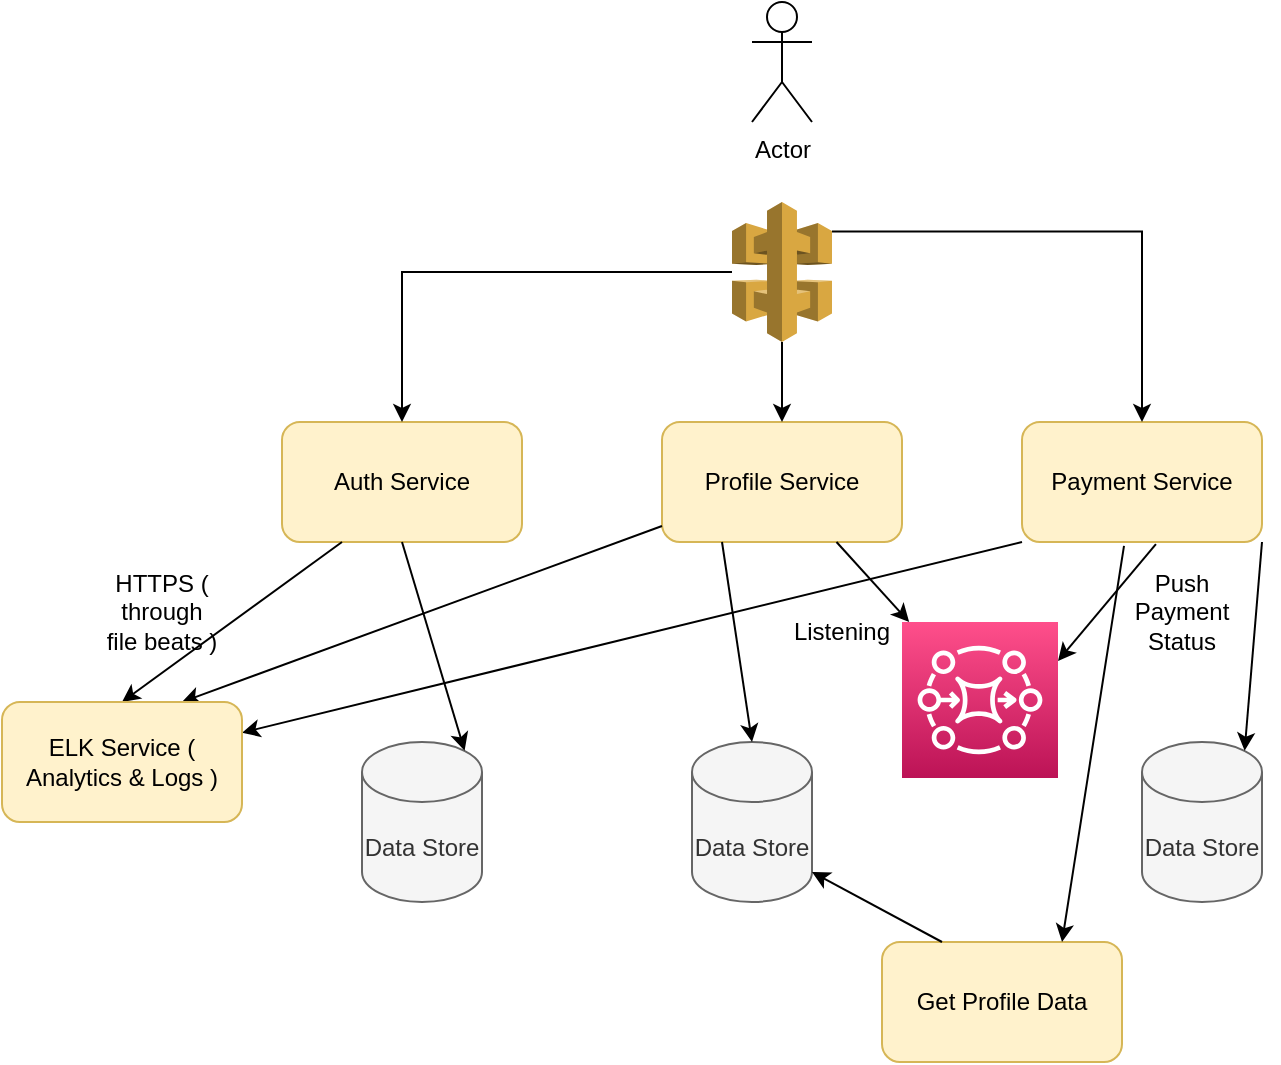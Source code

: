 <mxfile version="19.0.1" type="github"><diagram id="wOc8UIWkjOKJnS6ejds8" name="Page-1"><mxGraphModel dx="786" dy="1523" grid="1" gridSize="10" guides="1" tooltips="1" connect="1" arrows="1" fold="1" page="1" pageScale="1" pageWidth="850" pageHeight="1100" math="0" shadow="0"><root><mxCell id="0"/><mxCell id="1" parent="0"/><mxCell id="eX-RVW1_1B3NWXqgvJdq-2" value="Profile Service" style="rounded=1;whiteSpace=wrap;html=1;fillColor=#fff2cc;strokeColor=#d6b656;" vertex="1" parent="1"><mxGeometry x="430" y="90" width="120" height="60" as="geometry"/></mxCell><mxCell id="eX-RVW1_1B3NWXqgvJdq-3" value="Payment Service" style="rounded=1;whiteSpace=wrap;html=1;fillColor=#fff2cc;strokeColor=#d6b656;" vertex="1" parent="1"><mxGeometry x="610" y="90" width="120" height="60" as="geometry"/></mxCell><mxCell id="eX-RVW1_1B3NWXqgvJdq-4" value="Auth Service" style="rounded=1;whiteSpace=wrap;html=1;fillColor=#fff2cc;strokeColor=#d6b656;" vertex="1" parent="1"><mxGeometry x="240" y="90" width="120" height="60" as="geometry"/></mxCell><mxCell id="eX-RVW1_1B3NWXqgvJdq-5" value="Actor" style="shape=umlActor;verticalLabelPosition=bottom;verticalAlign=top;html=1;outlineConnect=0;" vertex="1" parent="1"><mxGeometry x="475" y="-120" width="30" height="60" as="geometry"/></mxCell><mxCell id="eX-RVW1_1B3NWXqgvJdq-6" value="" style="outlineConnect=0;dashed=0;verticalLabelPosition=bottom;verticalAlign=top;align=center;html=1;shape=mxgraph.aws3.api_gateway;fillColor=#D9A741;gradientColor=none;" vertex="1" parent="1"><mxGeometry x="465" y="-20" width="50" height="70" as="geometry"/></mxCell><mxCell id="eX-RVW1_1B3NWXqgvJdq-7" value="" style="endArrow=classic;html=1;rounded=0;entryX=0.5;entryY=0;entryDx=0;entryDy=0;edgeStyle=orthogonalEdgeStyle;" edge="1" parent="1" source="eX-RVW1_1B3NWXqgvJdq-6" target="eX-RVW1_1B3NWXqgvJdq-4"><mxGeometry width="50" height="50" relative="1" as="geometry"><mxPoint x="380" y="90" as="sourcePoint"/><mxPoint x="430" y="40" as="targetPoint"/></mxGeometry></mxCell><mxCell id="eX-RVW1_1B3NWXqgvJdq-9" value="" style="endArrow=classic;html=1;rounded=0;exitX=1;exitY=0.21;exitDx=0;exitDy=0;exitPerimeter=0;entryX=0.5;entryY=0;entryDx=0;entryDy=0;edgeStyle=orthogonalEdgeStyle;" edge="1" parent="1" source="eX-RVW1_1B3NWXqgvJdq-6" target="eX-RVW1_1B3NWXqgvJdq-3"><mxGeometry width="50" height="50" relative="1" as="geometry"><mxPoint x="380" y="90" as="sourcePoint"/><mxPoint x="430" y="40" as="targetPoint"/></mxGeometry></mxCell><mxCell id="eX-RVW1_1B3NWXqgvJdq-10" value="" style="endArrow=classic;html=1;rounded=0;exitX=0.5;exitY=1;exitDx=0;exitDy=0;exitPerimeter=0;entryX=0.5;entryY=0;entryDx=0;entryDy=0;" edge="1" parent="1" source="eX-RVW1_1B3NWXqgvJdq-6" target="eX-RVW1_1B3NWXqgvJdq-2"><mxGeometry width="50" height="50" relative="1" as="geometry"><mxPoint x="380" y="90" as="sourcePoint"/><mxPoint x="430" y="40" as="targetPoint"/></mxGeometry></mxCell><mxCell id="eX-RVW1_1B3NWXqgvJdq-11" value="" style="endArrow=classic;html=1;rounded=0;exitX=0.25;exitY=1;exitDx=0;exitDy=0;entryX=0.5;entryY=0;entryDx=0;entryDy=0;" edge="1" parent="1" source="eX-RVW1_1B3NWXqgvJdq-4" target="eX-RVW1_1B3NWXqgvJdq-20"><mxGeometry width="50" height="50" relative="1" as="geometry"><mxPoint x="380" y="180" as="sourcePoint"/><mxPoint x="150.04" y="230" as="targetPoint"/></mxGeometry></mxCell><mxCell id="eX-RVW1_1B3NWXqgvJdq-14" value="HTTPS ( through file beats )" style="text;html=1;strokeColor=none;fillColor=none;align=center;verticalAlign=middle;whiteSpace=wrap;rounded=0;" vertex="1" parent="1"><mxGeometry x="150" y="170" width="60" height="30" as="geometry"/></mxCell><mxCell id="eX-RVW1_1B3NWXqgvJdq-16" value="" style="endArrow=classic;html=1;rounded=0;entryX=0.75;entryY=0;entryDx=0;entryDy=0;" edge="1" parent="1" source="eX-RVW1_1B3NWXqgvJdq-2" target="eX-RVW1_1B3NWXqgvJdq-20"><mxGeometry width="50" height="50" relative="1" as="geometry"><mxPoint x="380" y="290" as="sourcePoint"/><mxPoint x="210" y="240" as="targetPoint"/></mxGeometry></mxCell><mxCell id="eX-RVW1_1B3NWXqgvJdq-17" value="" style="endArrow=classic;html=1;rounded=0;exitX=0;exitY=1;exitDx=0;exitDy=0;" edge="1" parent="1" source="eX-RVW1_1B3NWXqgvJdq-3" target="eX-RVW1_1B3NWXqgvJdq-20"><mxGeometry width="50" height="50" relative="1" as="geometry"><mxPoint x="380" y="290" as="sourcePoint"/><mxPoint x="220" y="245" as="targetPoint"/></mxGeometry></mxCell><mxCell id="eX-RVW1_1B3NWXqgvJdq-20" value="ELK Service ( Analytics &amp;amp; Logs )" style="rounded=1;whiteSpace=wrap;html=1;fillColor=#fff2cc;strokeColor=#d6b656;" vertex="1" parent="1"><mxGeometry x="100" y="230" width="120" height="60" as="geometry"/></mxCell><mxCell id="eX-RVW1_1B3NWXqgvJdq-21" value="" style="sketch=0;points=[[0,0,0],[0.25,0,0],[0.5,0,0],[0.75,0,0],[1,0,0],[0,1,0],[0.25,1,0],[0.5,1,0],[0.75,1,0],[1,1,0],[0,0.25,0],[0,0.5,0],[0,0.75,0],[1,0.25,0],[1,0.5,0],[1,0.75,0]];outlineConnect=0;fontColor=#232F3E;gradientColor=#FF4F8B;gradientDirection=north;fillColor=#BC1356;strokeColor=#ffffff;dashed=0;verticalLabelPosition=bottom;verticalAlign=top;align=center;html=1;fontSize=12;fontStyle=0;aspect=fixed;shape=mxgraph.aws4.resourceIcon;resIcon=mxgraph.aws4.mq;" vertex="1" parent="1"><mxGeometry x="550" y="190" width="78" height="78" as="geometry"/></mxCell><mxCell id="eX-RVW1_1B3NWXqgvJdq-22" value="" style="endArrow=classic;html=1;rounded=0;" edge="1" parent="1" source="eX-RVW1_1B3NWXqgvJdq-2" target="eX-RVW1_1B3NWXqgvJdq-21"><mxGeometry width="50" height="50" relative="1" as="geometry"><mxPoint x="380" y="210" as="sourcePoint"/><mxPoint x="430" y="160" as="targetPoint"/></mxGeometry></mxCell><mxCell id="eX-RVW1_1B3NWXqgvJdq-23" value="" style="endArrow=classic;html=1;rounded=0;exitX=0.558;exitY=1.017;exitDx=0;exitDy=0;exitPerimeter=0;entryX=1;entryY=0.25;entryDx=0;entryDy=0;entryPerimeter=0;" edge="1" parent="1" source="eX-RVW1_1B3NWXqgvJdq-3" target="eX-RVW1_1B3NWXqgvJdq-21"><mxGeometry width="50" height="50" relative="1" as="geometry"><mxPoint x="380" y="210" as="sourcePoint"/><mxPoint x="430" y="160" as="targetPoint"/></mxGeometry></mxCell><mxCell id="eX-RVW1_1B3NWXqgvJdq-24" value="Push Payment Status" style="text;html=1;strokeColor=none;fillColor=none;align=center;verticalAlign=middle;whiteSpace=wrap;rounded=0;" vertex="1" parent="1"><mxGeometry x="660" y="170" width="60" height="30" as="geometry"/></mxCell><mxCell id="eX-RVW1_1B3NWXqgvJdq-25" value="Listening" style="text;html=1;strokeColor=none;fillColor=none;align=center;verticalAlign=middle;whiteSpace=wrap;rounded=0;" vertex="1" parent="1"><mxGeometry x="490" y="180" width="60" height="30" as="geometry"/></mxCell><mxCell id="eX-RVW1_1B3NWXqgvJdq-26" value="Data Store" style="shape=cylinder3;whiteSpace=wrap;html=1;boundedLbl=1;backgroundOutline=1;size=15;fillColor=#f5f5f5;fontColor=#333333;strokeColor=#666666;" vertex="1" parent="1"><mxGeometry x="280" y="250" width="60" height="80" as="geometry"/></mxCell><mxCell id="eX-RVW1_1B3NWXqgvJdq-27" value="Data Store" style="shape=cylinder3;whiteSpace=wrap;html=1;boundedLbl=1;backgroundOutline=1;size=15;fillColor=#f5f5f5;fontColor=#333333;strokeColor=#666666;" vertex="1" parent="1"><mxGeometry x="445" y="250" width="60" height="80" as="geometry"/></mxCell><mxCell id="eX-RVW1_1B3NWXqgvJdq-28" value="Data Store" style="shape=cylinder3;whiteSpace=wrap;html=1;boundedLbl=1;backgroundOutline=1;size=15;fillColor=#f5f5f5;fontColor=#333333;strokeColor=#666666;" vertex="1" parent="1"><mxGeometry x="670" y="250" width="60" height="80" as="geometry"/></mxCell><mxCell id="eX-RVW1_1B3NWXqgvJdq-29" value="" style="endArrow=classic;html=1;rounded=0;exitX=0.5;exitY=1;exitDx=0;exitDy=0;entryX=0.855;entryY=0;entryDx=0;entryDy=4.35;entryPerimeter=0;" edge="1" parent="1" source="eX-RVW1_1B3NWXqgvJdq-4" target="eX-RVW1_1B3NWXqgvJdq-26"><mxGeometry width="50" height="50" relative="1" as="geometry"><mxPoint x="380" y="190" as="sourcePoint"/><mxPoint x="306" y="260" as="targetPoint"/></mxGeometry></mxCell><mxCell id="eX-RVW1_1B3NWXqgvJdq-30" value="" style="endArrow=classic;html=1;rounded=0;exitX=0.25;exitY=1;exitDx=0;exitDy=0;entryX=0.5;entryY=0;entryDx=0;entryDy=0;entryPerimeter=0;" edge="1" parent="1" source="eX-RVW1_1B3NWXqgvJdq-2" target="eX-RVW1_1B3NWXqgvJdq-27"><mxGeometry width="50" height="50" relative="1" as="geometry"><mxPoint x="380" y="190" as="sourcePoint"/><mxPoint x="430" y="140" as="targetPoint"/></mxGeometry></mxCell><mxCell id="eX-RVW1_1B3NWXqgvJdq-31" value="" style="endArrow=classic;html=1;rounded=0;exitX=1;exitY=1;exitDx=0;exitDy=0;entryX=0.855;entryY=0;entryDx=0;entryDy=4.35;entryPerimeter=0;" edge="1" parent="1" source="eX-RVW1_1B3NWXqgvJdq-3" target="eX-RVW1_1B3NWXqgvJdq-28"><mxGeometry width="50" height="50" relative="1" as="geometry"><mxPoint x="380" y="190" as="sourcePoint"/><mxPoint x="430" y="140" as="targetPoint"/></mxGeometry></mxCell><mxCell id="eX-RVW1_1B3NWXqgvJdq-32" value="Get Profile Data" style="rounded=1;whiteSpace=wrap;html=1;fillColor=#fff2cc;strokeColor=#d6b656;" vertex="1" parent="1"><mxGeometry x="540" y="350" width="120" height="60" as="geometry"/></mxCell><mxCell id="eX-RVW1_1B3NWXqgvJdq-33" value="" style="endArrow=classic;html=1;rounded=0;exitX=0.425;exitY=1.033;exitDx=0;exitDy=0;exitPerimeter=0;entryX=0.75;entryY=0;entryDx=0;entryDy=0;" edge="1" parent="1" source="eX-RVW1_1B3NWXqgvJdq-3" target="eX-RVW1_1B3NWXqgvJdq-32"><mxGeometry width="50" height="50" relative="1" as="geometry"><mxPoint x="380" y="270" as="sourcePoint"/><mxPoint x="430" y="220" as="targetPoint"/></mxGeometry></mxCell><mxCell id="eX-RVW1_1B3NWXqgvJdq-34" value="" style="endArrow=classic;html=1;rounded=0;exitX=0.25;exitY=0;exitDx=0;exitDy=0;entryX=1;entryY=1;entryDx=0;entryDy=-15;entryPerimeter=0;" edge="1" parent="1" source="eX-RVW1_1B3NWXqgvJdq-32" target="eX-RVW1_1B3NWXqgvJdq-27"><mxGeometry width="50" height="50" relative="1" as="geometry"><mxPoint x="380" y="270" as="sourcePoint"/><mxPoint x="430" y="220" as="targetPoint"/></mxGeometry></mxCell></root></mxGraphModel></diagram></mxfile>